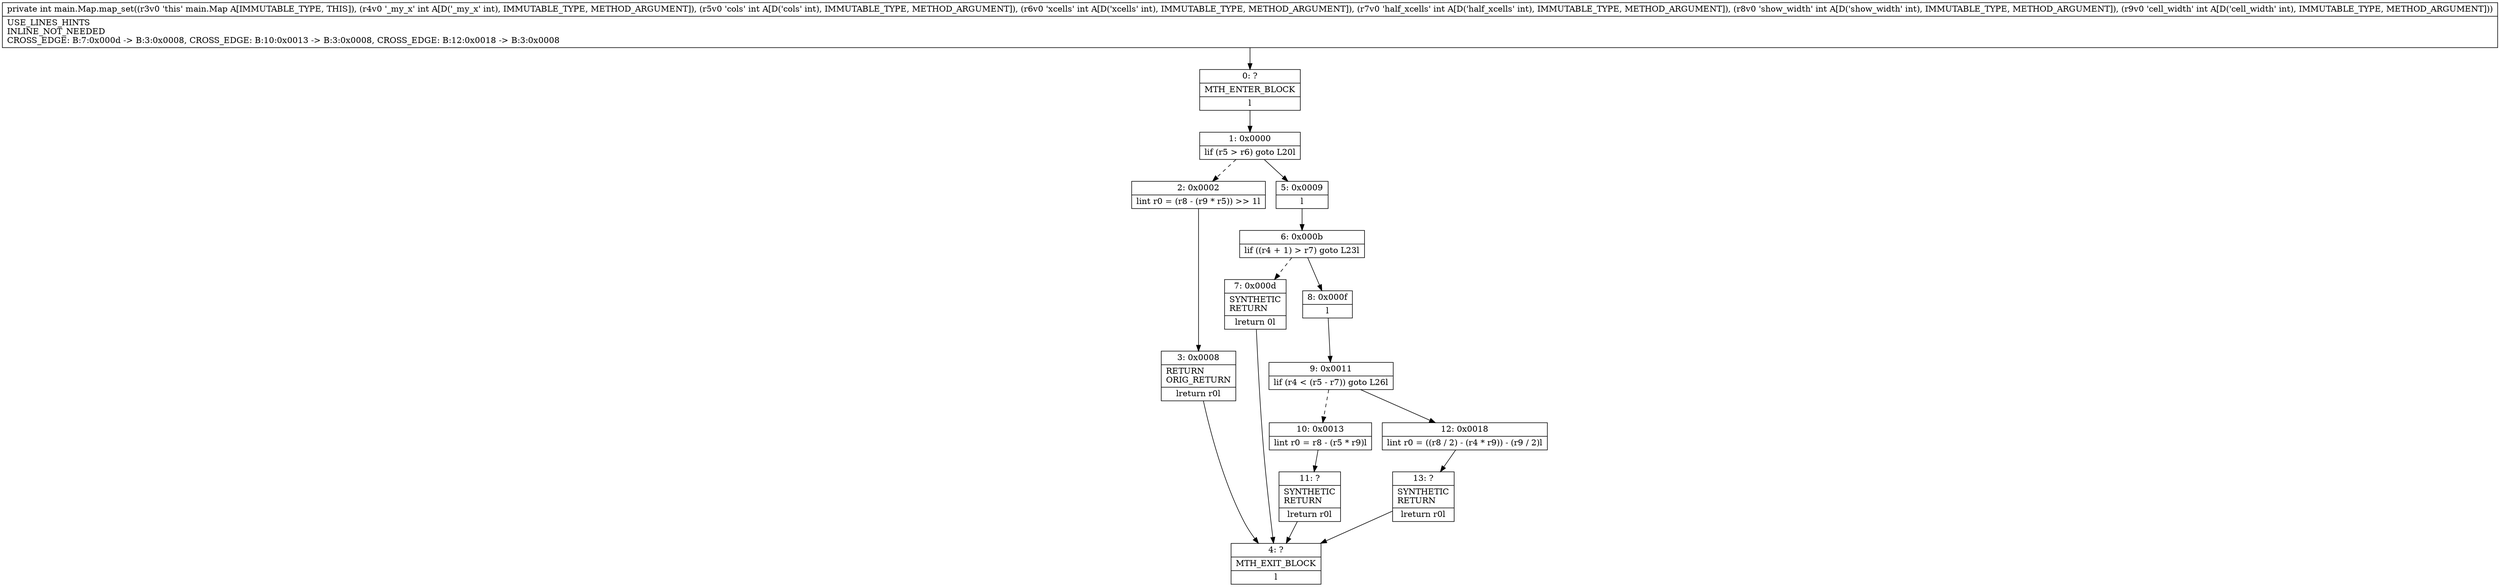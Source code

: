 digraph "CFG formain.Map.map_set(IIIIII)I" {
Node_0 [shape=record,label="{0\:\ ?|MTH_ENTER_BLOCK\l|l}"];
Node_1 [shape=record,label="{1\:\ 0x0000|lif (r5 \> r6) goto L20l}"];
Node_2 [shape=record,label="{2\:\ 0x0002|lint r0 = (r8 \- (r9 * r5)) \>\> 1l}"];
Node_3 [shape=record,label="{3\:\ 0x0008|RETURN\lORIG_RETURN\l|lreturn r0l}"];
Node_4 [shape=record,label="{4\:\ ?|MTH_EXIT_BLOCK\l|l}"];
Node_5 [shape=record,label="{5\:\ 0x0009|l}"];
Node_6 [shape=record,label="{6\:\ 0x000b|lif ((r4 + 1) \> r7) goto L23l}"];
Node_7 [shape=record,label="{7\:\ 0x000d|SYNTHETIC\lRETURN\l|lreturn 0l}"];
Node_8 [shape=record,label="{8\:\ 0x000f|l}"];
Node_9 [shape=record,label="{9\:\ 0x0011|lif (r4 \< (r5 \- r7)) goto L26l}"];
Node_10 [shape=record,label="{10\:\ 0x0013|lint r0 = r8 \- (r5 * r9)l}"];
Node_11 [shape=record,label="{11\:\ ?|SYNTHETIC\lRETURN\l|lreturn r0l}"];
Node_12 [shape=record,label="{12\:\ 0x0018|lint r0 = ((r8 \/ 2) \- (r4 * r9)) \- (r9 \/ 2)l}"];
Node_13 [shape=record,label="{13\:\ ?|SYNTHETIC\lRETURN\l|lreturn r0l}"];
MethodNode[shape=record,label="{private int main.Map.map_set((r3v0 'this' main.Map A[IMMUTABLE_TYPE, THIS]), (r4v0 '_my_x' int A[D('_my_x' int), IMMUTABLE_TYPE, METHOD_ARGUMENT]), (r5v0 'cols' int A[D('cols' int), IMMUTABLE_TYPE, METHOD_ARGUMENT]), (r6v0 'xcells' int A[D('xcells' int), IMMUTABLE_TYPE, METHOD_ARGUMENT]), (r7v0 'half_xcells' int A[D('half_xcells' int), IMMUTABLE_TYPE, METHOD_ARGUMENT]), (r8v0 'show_width' int A[D('show_width' int), IMMUTABLE_TYPE, METHOD_ARGUMENT]), (r9v0 'cell_width' int A[D('cell_width' int), IMMUTABLE_TYPE, METHOD_ARGUMENT]))  | USE_LINES_HINTS\lINLINE_NOT_NEEDED\lCROSS_EDGE: B:7:0x000d \-\> B:3:0x0008, CROSS_EDGE: B:10:0x0013 \-\> B:3:0x0008, CROSS_EDGE: B:12:0x0018 \-\> B:3:0x0008\l}"];
MethodNode -> Node_0;
Node_0 -> Node_1;
Node_1 -> Node_2[style=dashed];
Node_1 -> Node_5;
Node_2 -> Node_3;
Node_3 -> Node_4;
Node_5 -> Node_6;
Node_6 -> Node_7[style=dashed];
Node_6 -> Node_8;
Node_7 -> Node_4;
Node_8 -> Node_9;
Node_9 -> Node_10[style=dashed];
Node_9 -> Node_12;
Node_10 -> Node_11;
Node_11 -> Node_4;
Node_12 -> Node_13;
Node_13 -> Node_4;
}

